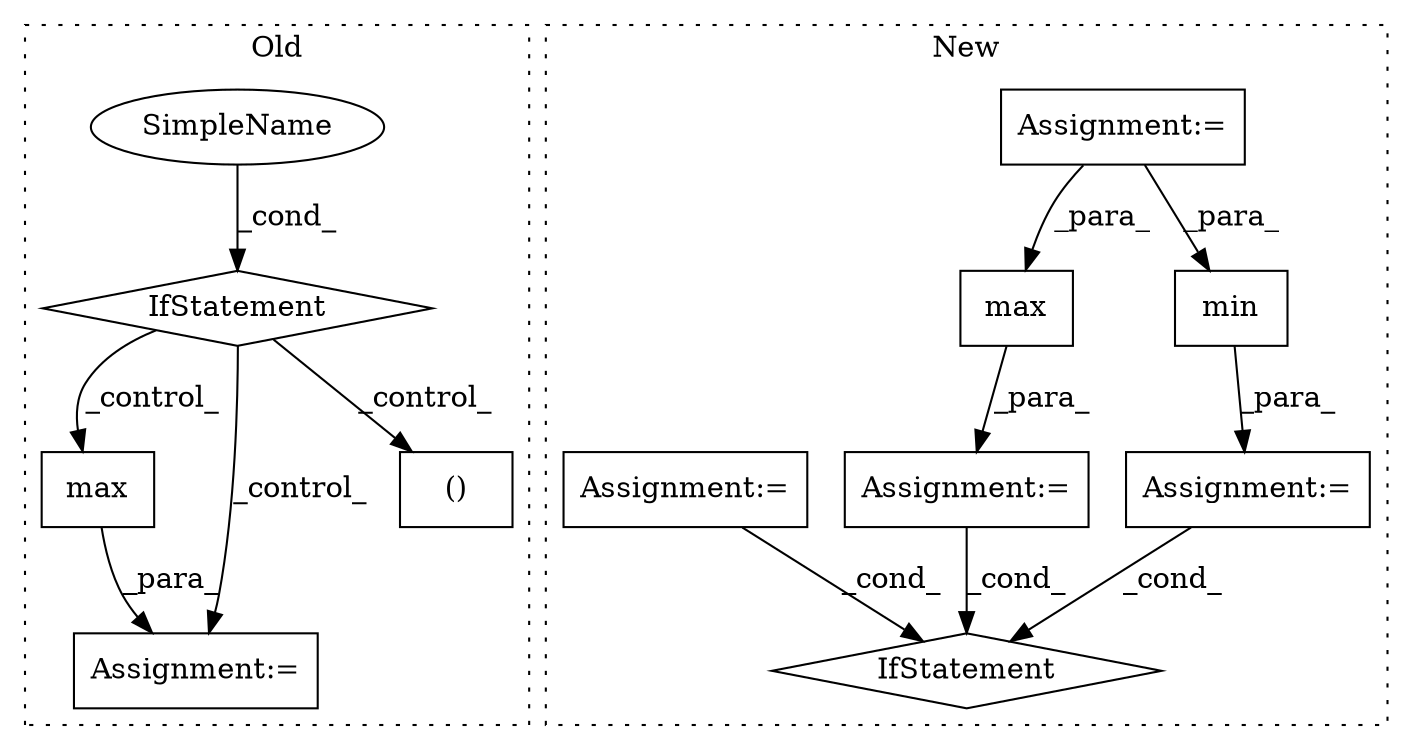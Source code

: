 digraph G {
subgraph cluster0 {
1 [label="max" a="32" s="686,715" l="4,1" shape="box"];
3 [label="Assignment:=" a="7" s="666" l="1" shape="box"];
6 [label="SimpleName" a="42" s="" l="" shape="ellipse"];
8 [label="IfStatement" a="25" s="593,651" l="4,2" shape="diamond"];
10 [label="()" a="106" s="751" l="15" shape="box"];
label = "Old";
style="dotted";
}
subgraph cluster1 {
2 [label="max" a="32" s="860,892" l="4,1" shape="box"];
4 [label="Assignment:=" a="7" s="853" l="1" shape="box"];
5 [label="Assignment:=" a="7" s="697" l="1" shape="box"];
7 [label="Assignment:=" a="7" s="796" l="1" shape="box"];
9 [label="min" a="32" s="803,835" l="4,1" shape="box"];
11 [label="IfStatement" a="25" s="899,958" l="4,2" shape="diamond"];
12 [label="Assignment:=" a="7" s="769" l="1" shape="box"];
label = "New";
style="dotted";
}
1 -> 3 [label="_para_"];
2 -> 4 [label="_para_"];
4 -> 11 [label="_cond_"];
5 -> 2 [label="_para_"];
5 -> 9 [label="_para_"];
6 -> 8 [label="_cond_"];
7 -> 11 [label="_cond_"];
8 -> 10 [label="_control_"];
8 -> 1 [label="_control_"];
8 -> 3 [label="_control_"];
9 -> 7 [label="_para_"];
12 -> 11 [label="_cond_"];
}